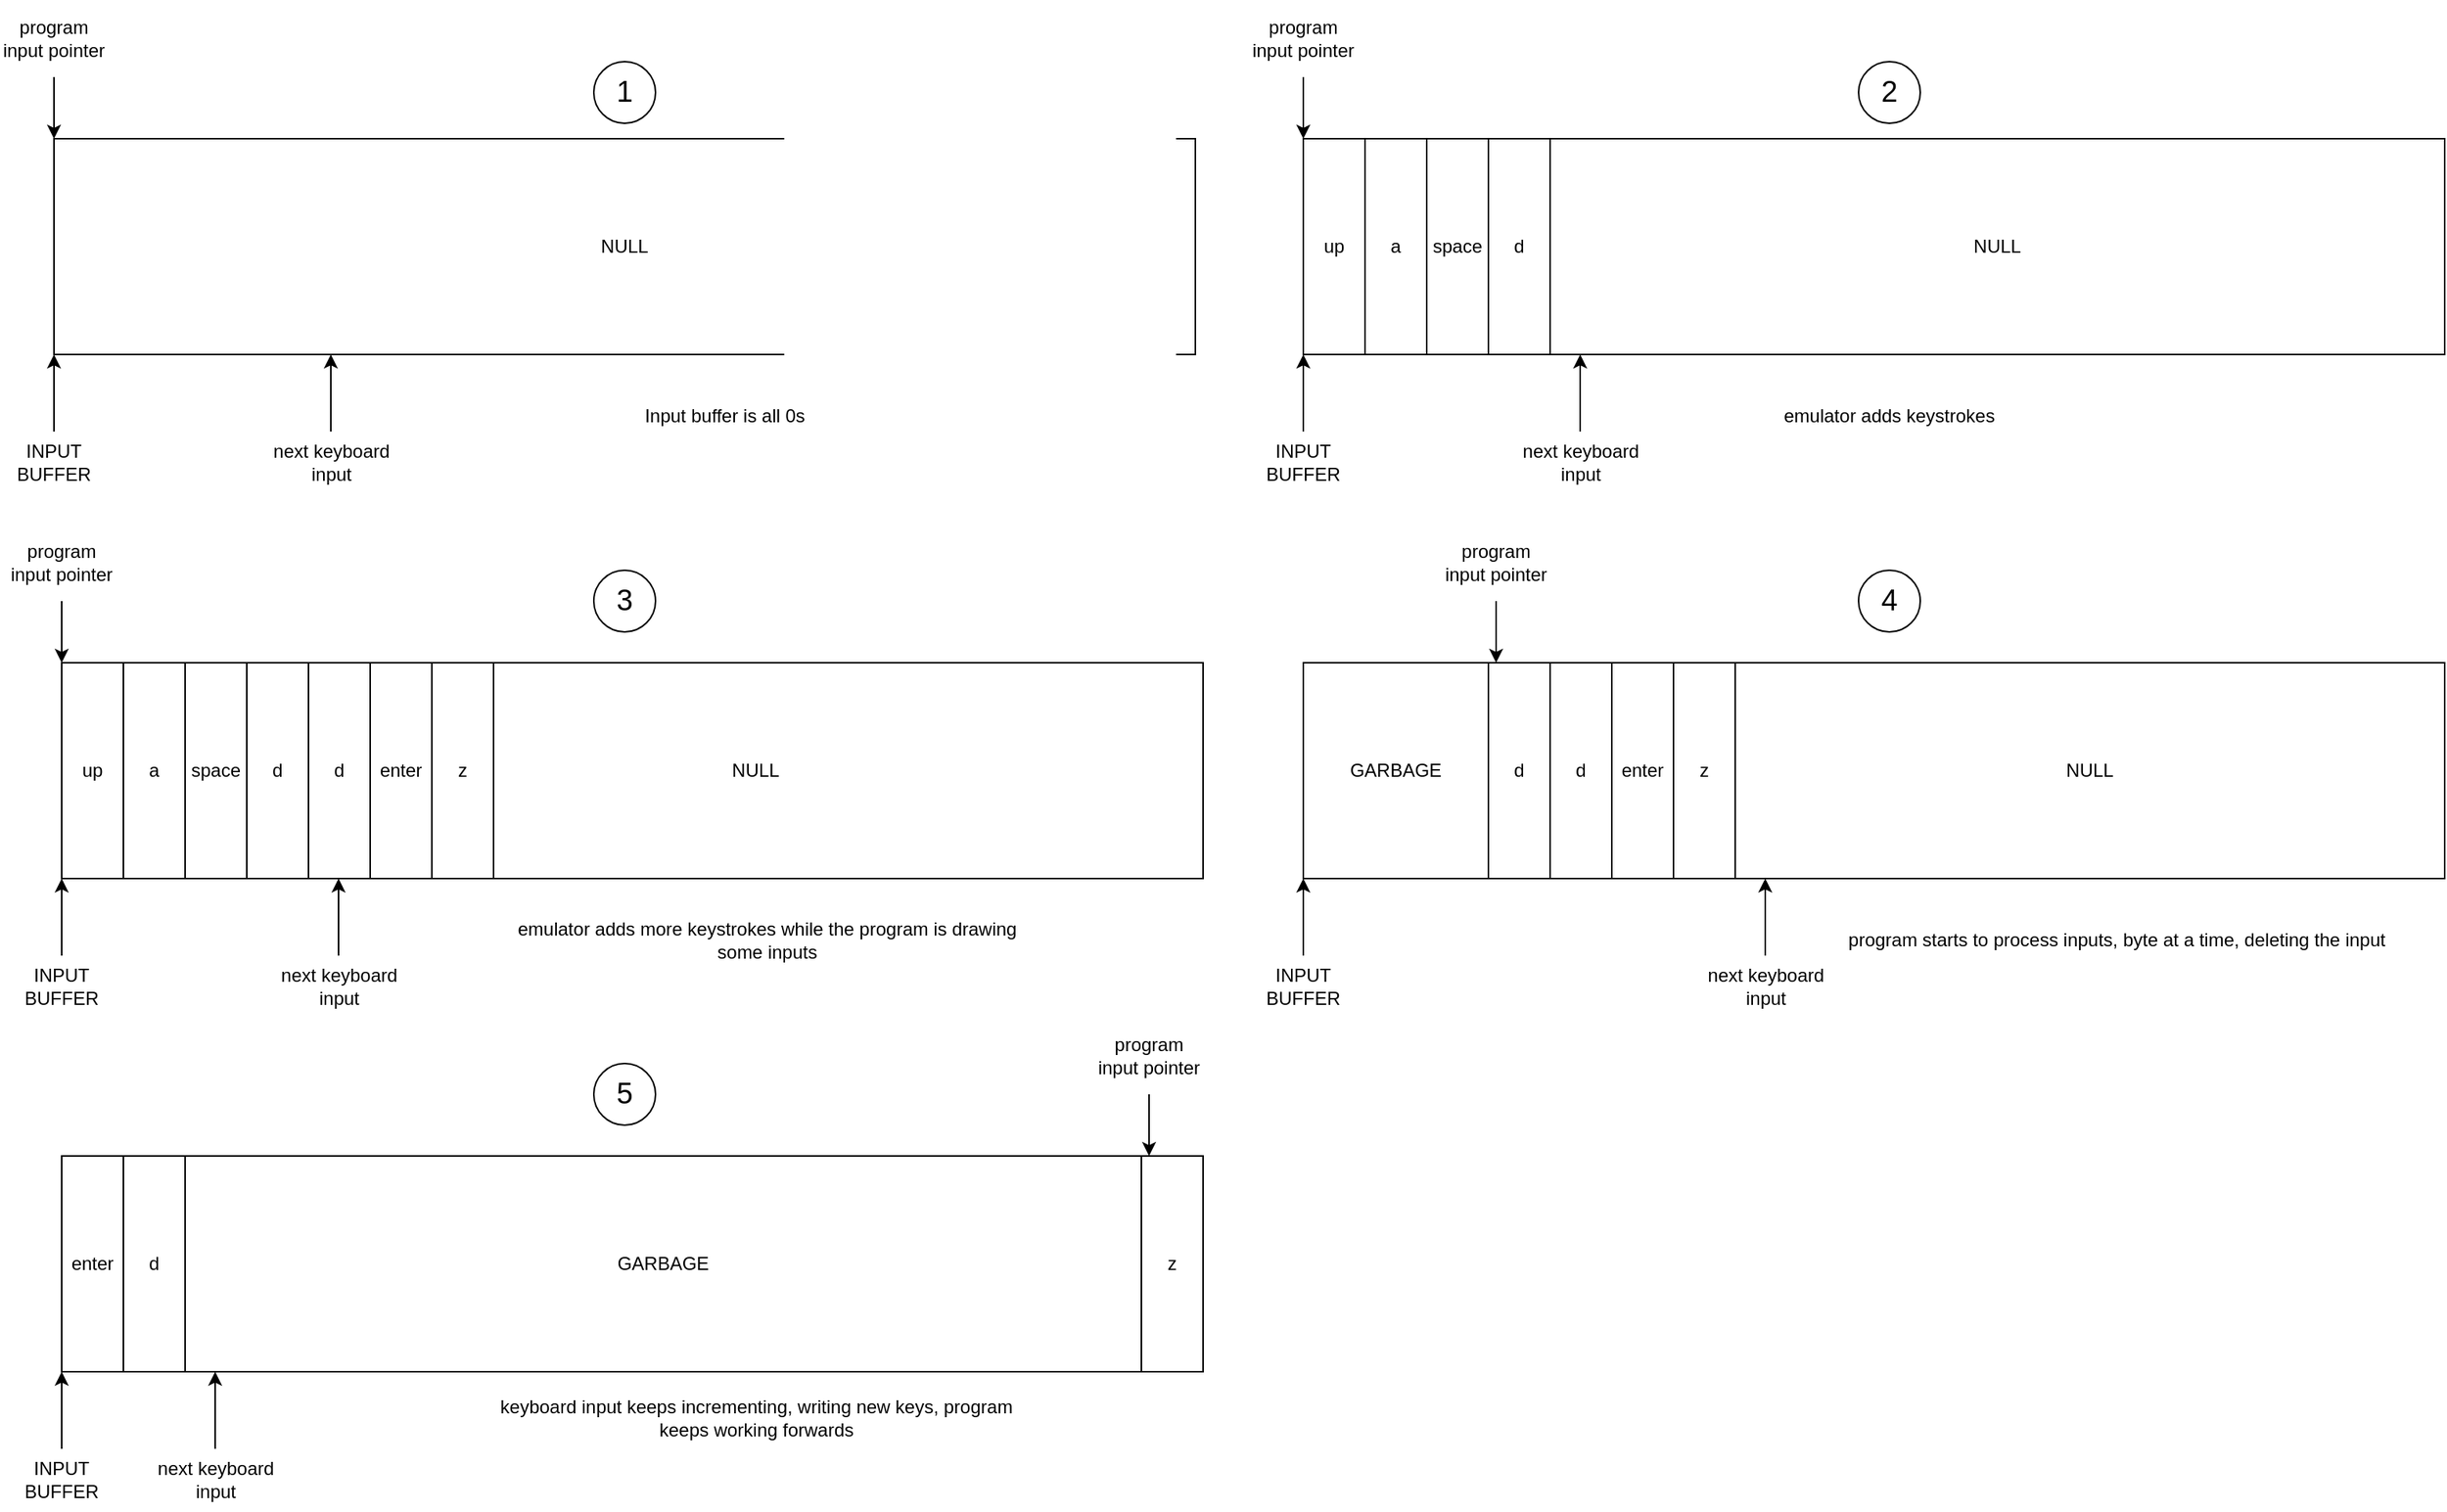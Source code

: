 <mxfile version="13.9.9" type="device"><diagram id="zllk4buKCEQHdhEm-6t2" name="Page-1"><mxGraphModel dx="4116" dy="3042" grid="1" gridSize="10" guides="1" tooltips="1" connect="1" arrows="1" fold="1" page="1" pageScale="1" pageWidth="850" pageHeight="1100" math="0" shadow="0"><root><mxCell id="0"/><mxCell id="1" parent="0"/><mxCell id="b1TH8q1AThrQzldV8XRS-72" value="GARBAGE" style="rounded=0;whiteSpace=wrap;html=1;" vertex="1" parent="1"><mxGeometry x="-730" y="-350" width="620" height="140" as="geometry"/></mxCell><mxCell id="b1TH8q1AThrQzldV8XRS-26" value="GARBAGE" style="rounded=0;whiteSpace=wrap;html=1;" vertex="1" parent="1"><mxGeometry x="-5" y="-670" width="120" height="140" as="geometry"/></mxCell><mxCell id="b1TH8q1AThrQzldV8XRS-1" value="NULL" style="rounded=0;whiteSpace=wrap;html=1;" vertex="1" parent="1"><mxGeometry x="155" y="-1010" width="580" height="140" as="geometry"/></mxCell><mxCell id="b1TH8q1AThrQzldV8XRS-2" value="up" style="rounded=0;whiteSpace=wrap;html=1;" vertex="1" parent="1"><mxGeometry x="-5" y="-1010" width="40" height="140" as="geometry"/></mxCell><mxCell id="b1TH8q1AThrQzldV8XRS-3" value="a" style="rounded=0;whiteSpace=wrap;html=1;" vertex="1" parent="1"><mxGeometry x="35" y="-1010" width="40" height="140" as="geometry"/></mxCell><mxCell id="b1TH8q1AThrQzldV8XRS-4" value="space" style="rounded=0;whiteSpace=wrap;html=1;" vertex="1" parent="1"><mxGeometry x="75" y="-1010" width="40" height="140" as="geometry"/></mxCell><mxCell id="b1TH8q1AThrQzldV8XRS-5" value="d" style="rounded=0;whiteSpace=wrap;html=1;" vertex="1" parent="1"><mxGeometry x="115" y="-1010" width="40" height="140" as="geometry"/></mxCell><mxCell id="b1TH8q1AThrQzldV8XRS-6" value="" style="endArrow=classic;html=1;entryX=0;entryY=1;entryDx=0;entryDy=0;" edge="1" parent="1" target="b1TH8q1AThrQzldV8XRS-2"><mxGeometry width="50" height="50" relative="1" as="geometry"><mxPoint x="-5" y="-820" as="sourcePoint"/><mxPoint x="25" y="-870" as="targetPoint"/></mxGeometry></mxCell><mxCell id="b1TH8q1AThrQzldV8XRS-7" value="INPUT&lt;br&gt;BUFFER" style="text;html=1;strokeColor=none;fillColor=none;align=center;verticalAlign=middle;whiteSpace=wrap;rounded=0;" vertex="1" parent="1"><mxGeometry x="-25" y="-810" width="40" height="20" as="geometry"/></mxCell><mxCell id="b1TH8q1AThrQzldV8XRS-9" value="" style="endArrow=classic;html=1;" edge="1" parent="1"><mxGeometry width="50" height="50" relative="1" as="geometry"><mxPoint x="174.5" y="-820" as="sourcePoint"/><mxPoint x="174.5" y="-870" as="targetPoint"/></mxGeometry></mxCell><mxCell id="b1TH8q1AThrQzldV8XRS-10" value="next keyboard input" style="text;html=1;strokeColor=none;fillColor=none;align=center;verticalAlign=middle;whiteSpace=wrap;rounded=0;" vertex="1" parent="1"><mxGeometry x="135" y="-820" width="80" height="40" as="geometry"/></mxCell><mxCell id="b1TH8q1AThrQzldV8XRS-14" value="NULL" style="rounded=0;whiteSpace=wrap;html=1;" vertex="1" parent="1"><mxGeometry x="275" y="-670" width="460" height="140" as="geometry"/></mxCell><mxCell id="b1TH8q1AThrQzldV8XRS-18" value="d" style="rounded=0;whiteSpace=wrap;html=1;" vertex="1" parent="1"><mxGeometry x="115" y="-670" width="40" height="140" as="geometry"/></mxCell><mxCell id="b1TH8q1AThrQzldV8XRS-19" value="" style="endArrow=classic;html=1;entryX=0;entryY=1;entryDx=0;entryDy=0;" edge="1" parent="1"><mxGeometry width="50" height="50" relative="1" as="geometry"><mxPoint x="-5" y="-480" as="sourcePoint"/><mxPoint x="-5" y="-530" as="targetPoint"/></mxGeometry></mxCell><mxCell id="b1TH8q1AThrQzldV8XRS-20" value="INPUT&lt;br&gt;BUFFER" style="text;html=1;strokeColor=none;fillColor=none;align=center;verticalAlign=middle;whiteSpace=wrap;rounded=0;" vertex="1" parent="1"><mxGeometry x="-25" y="-470" width="40" height="20" as="geometry"/></mxCell><mxCell id="b1TH8q1AThrQzldV8XRS-21" value="" style="endArrow=classic;html=1;" edge="1" parent="1"><mxGeometry width="50" height="50" relative="1" as="geometry"><mxPoint x="294.5" y="-480" as="sourcePoint"/><mxPoint x="294.5" y="-530" as="targetPoint"/></mxGeometry></mxCell><mxCell id="b1TH8q1AThrQzldV8XRS-22" value="next keyboard input" style="text;html=1;strokeColor=none;fillColor=none;align=center;verticalAlign=middle;whiteSpace=wrap;rounded=0;" vertex="1" parent="1"><mxGeometry x="255" y="-480" width="80" height="40" as="geometry"/></mxCell><mxCell id="b1TH8q1AThrQzldV8XRS-23" value="d" style="rounded=0;whiteSpace=wrap;html=1;" vertex="1" parent="1"><mxGeometry x="155" y="-670" width="40" height="140" as="geometry"/></mxCell><mxCell id="b1TH8q1AThrQzldV8XRS-24" value="enter" style="rounded=0;whiteSpace=wrap;html=1;" vertex="1" parent="1"><mxGeometry x="195" y="-670" width="40" height="140" as="geometry"/></mxCell><mxCell id="b1TH8q1AThrQzldV8XRS-25" value="z" style="rounded=0;whiteSpace=wrap;html=1;" vertex="1" parent="1"><mxGeometry x="235" y="-670" width="40" height="140" as="geometry"/></mxCell><mxCell id="b1TH8q1AThrQzldV8XRS-27" value="" style="rounded=0;whiteSpace=wrap;html=1;" vertex="1" parent="1"><mxGeometry x="-810" y="-670" width="120" height="140" as="geometry"/></mxCell><mxCell id="b1TH8q1AThrQzldV8XRS-28" value="NULL" style="rounded=0;whiteSpace=wrap;html=1;" vertex="1" parent="1"><mxGeometry x="-650" y="-670" width="580" height="140" as="geometry"/></mxCell><mxCell id="b1TH8q1AThrQzldV8XRS-29" value="up" style="rounded=0;whiteSpace=wrap;html=1;" vertex="1" parent="1"><mxGeometry x="-810" y="-670" width="40" height="140" as="geometry"/></mxCell><mxCell id="b1TH8q1AThrQzldV8XRS-30" value="a" style="rounded=0;whiteSpace=wrap;html=1;" vertex="1" parent="1"><mxGeometry x="-770" y="-670" width="40" height="140" as="geometry"/></mxCell><mxCell id="b1TH8q1AThrQzldV8XRS-31" value="space" style="rounded=0;whiteSpace=wrap;html=1;" vertex="1" parent="1"><mxGeometry x="-730" y="-670" width="40" height="140" as="geometry"/></mxCell><mxCell id="b1TH8q1AThrQzldV8XRS-32" value="d" style="rounded=0;whiteSpace=wrap;html=1;" vertex="1" parent="1"><mxGeometry x="-690" y="-670" width="40" height="140" as="geometry"/></mxCell><mxCell id="b1TH8q1AThrQzldV8XRS-33" value="" style="endArrow=classic;html=1;entryX=0;entryY=1;entryDx=0;entryDy=0;" edge="1" parent="1" target="b1TH8q1AThrQzldV8XRS-29"><mxGeometry width="50" height="50" relative="1" as="geometry"><mxPoint x="-810" y="-480" as="sourcePoint"/><mxPoint x="-780" y="-530" as="targetPoint"/></mxGeometry></mxCell><mxCell id="b1TH8q1AThrQzldV8XRS-34" value="INPUT&lt;br&gt;BUFFER" style="text;html=1;strokeColor=none;fillColor=none;align=center;verticalAlign=middle;whiteSpace=wrap;rounded=0;" vertex="1" parent="1"><mxGeometry x="-830" y="-470" width="40" height="20" as="geometry"/></mxCell><mxCell id="b1TH8q1AThrQzldV8XRS-35" value="" style="endArrow=classic;html=1;" edge="1" parent="1"><mxGeometry width="50" height="50" relative="1" as="geometry"><mxPoint x="-630.5" y="-480" as="sourcePoint"/><mxPoint x="-630.5" y="-530" as="targetPoint"/></mxGeometry></mxCell><mxCell id="b1TH8q1AThrQzldV8XRS-36" value="next keyboard input" style="text;html=1;strokeColor=none;fillColor=none;align=center;verticalAlign=middle;whiteSpace=wrap;rounded=0;" vertex="1" parent="1"><mxGeometry x="-670" y="-480" width="80" height="40" as="geometry"/></mxCell><mxCell id="b1TH8q1AThrQzldV8XRS-37" value="d" style="rounded=0;whiteSpace=wrap;html=1;" vertex="1" parent="1"><mxGeometry x="-650" y="-670" width="40" height="140" as="geometry"/></mxCell><mxCell id="b1TH8q1AThrQzldV8XRS-38" value="enter" style="rounded=0;whiteSpace=wrap;html=1;" vertex="1" parent="1"><mxGeometry x="-610" y="-670" width="40" height="140" as="geometry"/></mxCell><mxCell id="b1TH8q1AThrQzldV8XRS-39" value="z" style="rounded=0;whiteSpace=wrap;html=1;" vertex="1" parent="1"><mxGeometry x="-570" y="-670" width="40" height="140" as="geometry"/></mxCell><mxCell id="b1TH8q1AThrQzldV8XRS-40" value="emulator adds keystrokes" style="text;html=1;strokeColor=none;fillColor=none;align=center;verticalAlign=middle;whiteSpace=wrap;rounded=0;" vertex="1" parent="1"><mxGeometry x="285" y="-840" width="180" height="20" as="geometry"/></mxCell><mxCell id="b1TH8q1AThrQzldV8XRS-42" value="NULL" style="rounded=0;whiteSpace=wrap;html=1;" vertex="1" parent="1"><mxGeometry x="-815" y="-1010" width="740" height="140" as="geometry"/></mxCell><mxCell id="b1TH8q1AThrQzldV8XRS-47" value="" style="endArrow=classic;html=1;entryX=0;entryY=1;entryDx=0;entryDy=0;" edge="1" parent="1"><mxGeometry width="50" height="50" relative="1" as="geometry"><mxPoint x="-815" y="-820" as="sourcePoint"/><mxPoint x="-815" y="-870" as="targetPoint"/></mxGeometry></mxCell><mxCell id="b1TH8q1AThrQzldV8XRS-48" value="INPUT&lt;br&gt;BUFFER" style="text;html=1;strokeColor=none;fillColor=none;align=center;verticalAlign=middle;whiteSpace=wrap;rounded=0;" vertex="1" parent="1"><mxGeometry x="-835" y="-810" width="40" height="20" as="geometry"/></mxCell><mxCell id="b1TH8q1AThrQzldV8XRS-49" value="" style="endArrow=classic;html=1;" edge="1" parent="1"><mxGeometry width="50" height="50" relative="1" as="geometry"><mxPoint x="-635.5" y="-820" as="sourcePoint"/><mxPoint x="-635.5" y="-870" as="targetPoint"/></mxGeometry></mxCell><mxCell id="b1TH8q1AThrQzldV8XRS-50" value="next keyboard input" style="text;html=1;strokeColor=none;fillColor=none;align=center;verticalAlign=middle;whiteSpace=wrap;rounded=0;" vertex="1" parent="1"><mxGeometry x="-675" y="-820" width="80" height="40" as="geometry"/></mxCell><mxCell id="b1TH8q1AThrQzldV8XRS-52" value="Input buffer is all 0s" style="text;html=1;strokeColor=none;fillColor=none;align=center;verticalAlign=middle;whiteSpace=wrap;rounded=0;" vertex="1" parent="1"><mxGeometry x="-455" y="-840" width="150" height="20" as="geometry"/></mxCell><mxCell id="b1TH8q1AThrQzldV8XRS-54" value="emulator adds more keystrokes while the program is drawing some inputs" style="text;html=1;strokeColor=none;fillColor=none;align=center;verticalAlign=middle;whiteSpace=wrap;rounded=0;" vertex="1" parent="1"><mxGeometry x="-530" y="-500" width="355" height="20" as="geometry"/></mxCell><mxCell id="b1TH8q1AThrQzldV8XRS-55" value="program starts to process inputs, byte at a time, deleting the input" style="text;html=1;strokeColor=none;fillColor=none;align=center;verticalAlign=middle;whiteSpace=wrap;rounded=0;" vertex="1" parent="1"><mxGeometry x="345" y="-500" width="355" height="20" as="geometry"/></mxCell><mxCell id="b1TH8q1AThrQzldV8XRS-56" value="" style="endArrow=classic;html=1;entryX=0;entryY=0;entryDx=0;entryDy=0;exitX=0.5;exitY=1;exitDx=0;exitDy=0;" edge="1" parent="1" source="b1TH8q1AThrQzldV8XRS-57" target="b1TH8q1AThrQzldV8XRS-42"><mxGeometry width="50" height="50" relative="1" as="geometry"><mxPoint x="-815" y="-1070" as="sourcePoint"/><mxPoint x="-775" y="-1060" as="targetPoint"/></mxGeometry></mxCell><mxCell id="b1TH8q1AThrQzldV8XRS-57" value="program input pointer" style="text;html=1;strokeColor=none;fillColor=none;align=center;verticalAlign=middle;whiteSpace=wrap;rounded=0;" vertex="1" parent="1"><mxGeometry x="-850" y="-1100" width="70" height="50" as="geometry"/></mxCell><mxCell id="b1TH8q1AThrQzldV8XRS-63" value="" style="endArrow=classic;html=1;entryX=0;entryY=0;entryDx=0;entryDy=0;exitX=0.5;exitY=1;exitDx=0;exitDy=0;" edge="1" parent="1" source="b1TH8q1AThrQzldV8XRS-64"><mxGeometry width="50" height="50" relative="1" as="geometry"><mxPoint x="-5" y="-1070" as="sourcePoint"/><mxPoint x="-5.0" y="-1010" as="targetPoint"/></mxGeometry></mxCell><mxCell id="b1TH8q1AThrQzldV8XRS-64" value="program input pointer" style="text;html=1;strokeColor=none;fillColor=none;align=center;verticalAlign=middle;whiteSpace=wrap;rounded=0;" vertex="1" parent="1"><mxGeometry x="-40" y="-1100" width="70" height="50" as="geometry"/></mxCell><mxCell id="b1TH8q1AThrQzldV8XRS-65" value="" style="endArrow=classic;html=1;entryX=0;entryY=0;entryDx=0;entryDy=0;exitX=0.5;exitY=1;exitDx=0;exitDy=0;" edge="1" parent="1" source="b1TH8q1AThrQzldV8XRS-66"><mxGeometry width="50" height="50" relative="1" as="geometry"><mxPoint x="-810" y="-730" as="sourcePoint"/><mxPoint x="-810.0" y="-670" as="targetPoint"/></mxGeometry></mxCell><mxCell id="b1TH8q1AThrQzldV8XRS-66" value="program input pointer" style="text;html=1;strokeColor=none;fillColor=none;align=center;verticalAlign=middle;whiteSpace=wrap;rounded=0;" vertex="1" parent="1"><mxGeometry x="-845" y="-760" width="70" height="50" as="geometry"/></mxCell><mxCell id="b1TH8q1AThrQzldV8XRS-69" value="" style="endArrow=classic;html=1;entryX=0;entryY=0;entryDx=0;entryDy=0;exitX=0.5;exitY=1;exitDx=0;exitDy=0;" edge="1" parent="1" source="b1TH8q1AThrQzldV8XRS-70"><mxGeometry width="50" height="50" relative="1" as="geometry"><mxPoint x="120" y="-730" as="sourcePoint"/><mxPoint x="120.0" y="-670" as="targetPoint"/></mxGeometry></mxCell><mxCell id="b1TH8q1AThrQzldV8XRS-70" value="program input pointer" style="text;html=1;strokeColor=none;fillColor=none;align=center;verticalAlign=middle;whiteSpace=wrap;rounded=0;" vertex="1" parent="1"><mxGeometry x="85" y="-760" width="70" height="50" as="geometry"/></mxCell><mxCell id="b1TH8q1AThrQzldV8XRS-73" value="d" style="rounded=0;whiteSpace=wrap;html=1;" vertex="1" parent="1"><mxGeometry x="-770" y="-350" width="40" height="140" as="geometry"/></mxCell><mxCell id="b1TH8q1AThrQzldV8XRS-74" value="" style="endArrow=classic;html=1;entryX=0;entryY=1;entryDx=0;entryDy=0;" edge="1" parent="1"><mxGeometry width="50" height="50" relative="1" as="geometry"><mxPoint x="-810" y="-160" as="sourcePoint"/><mxPoint x="-810" y="-210" as="targetPoint"/></mxGeometry></mxCell><mxCell id="b1TH8q1AThrQzldV8XRS-75" value="INPUT&lt;br&gt;BUFFER" style="text;html=1;strokeColor=none;fillColor=none;align=center;verticalAlign=middle;whiteSpace=wrap;rounded=0;" vertex="1" parent="1"><mxGeometry x="-830" y="-150" width="40" height="20" as="geometry"/></mxCell><mxCell id="b1TH8q1AThrQzldV8XRS-76" value="" style="endArrow=classic;html=1;" edge="1" parent="1"><mxGeometry width="50" height="50" relative="1" as="geometry"><mxPoint x="-710.5" y="-160" as="sourcePoint"/><mxPoint x="-710.5" y="-210" as="targetPoint"/></mxGeometry></mxCell><mxCell id="b1TH8q1AThrQzldV8XRS-77" value="next keyboard input" style="text;html=1;strokeColor=none;fillColor=none;align=center;verticalAlign=middle;whiteSpace=wrap;rounded=0;" vertex="1" parent="1"><mxGeometry x="-750" y="-160" width="80" height="40" as="geometry"/></mxCell><mxCell id="b1TH8q1AThrQzldV8XRS-79" value="enter" style="rounded=0;whiteSpace=wrap;html=1;" vertex="1" parent="1"><mxGeometry x="-810" y="-350" width="40" height="140" as="geometry"/></mxCell><mxCell id="b1TH8q1AThrQzldV8XRS-80" value="z" style="rounded=0;whiteSpace=wrap;html=1;" vertex="1" parent="1"><mxGeometry x="-110" y="-350" width="40" height="140" as="geometry"/></mxCell><mxCell id="b1TH8q1AThrQzldV8XRS-82" value="" style="endArrow=classic;html=1;entryX=0;entryY=0;entryDx=0;entryDy=0;exitX=0.5;exitY=1;exitDx=0;exitDy=0;" edge="1" parent="1" source="b1TH8q1AThrQzldV8XRS-83"><mxGeometry width="50" height="50" relative="1" as="geometry"><mxPoint x="-105" y="-410" as="sourcePoint"/><mxPoint x="-105.0" y="-350" as="targetPoint"/></mxGeometry></mxCell><mxCell id="b1TH8q1AThrQzldV8XRS-83" value="program input pointer" style="text;html=1;strokeColor=none;fillColor=none;align=center;verticalAlign=middle;whiteSpace=wrap;rounded=0;" vertex="1" parent="1"><mxGeometry x="-140" y="-440" width="70" height="50" as="geometry"/></mxCell><mxCell id="b1TH8q1AThrQzldV8XRS-84" value="keyboard input keeps incrementing, writing new keys, program keeps working forwards" style="text;html=1;strokeColor=none;fillColor=none;align=center;verticalAlign=middle;whiteSpace=wrap;rounded=0;" vertex="1" parent="1"><mxGeometry x="-537.5" y="-190" width="355" height="20" as="geometry"/></mxCell><mxCell id="b1TH8q1AThrQzldV8XRS-86" value="1" style="ellipse;whiteSpace=wrap;html=1;aspect=fixed;fontSize=19;" vertex="1" parent="1"><mxGeometry x="-465" y="-1060" width="40" height="40" as="geometry"/></mxCell><mxCell id="b1TH8q1AThrQzldV8XRS-87" value="2" style="ellipse;whiteSpace=wrap;html=1;aspect=fixed;fontSize=19;" vertex="1" parent="1"><mxGeometry x="355" y="-1060" width="40" height="40" as="geometry"/></mxCell><mxCell id="b1TH8q1AThrQzldV8XRS-88" value="3" style="ellipse;whiteSpace=wrap;html=1;aspect=fixed;fontSize=19;" vertex="1" parent="1"><mxGeometry x="-465" y="-730" width="40" height="40" as="geometry"/></mxCell><mxCell id="b1TH8q1AThrQzldV8XRS-89" value="4" style="ellipse;whiteSpace=wrap;html=1;aspect=fixed;fontSize=19;" vertex="1" parent="1"><mxGeometry x="355" y="-730" width="40" height="40" as="geometry"/></mxCell><mxCell id="b1TH8q1AThrQzldV8XRS-90" value="5" style="ellipse;whiteSpace=wrap;html=1;aspect=fixed;fontSize=19;" vertex="1" parent="1"><mxGeometry x="-465" y="-410" width="40" height="40" as="geometry"/></mxCell></root></mxGraphModel></diagram></mxfile>